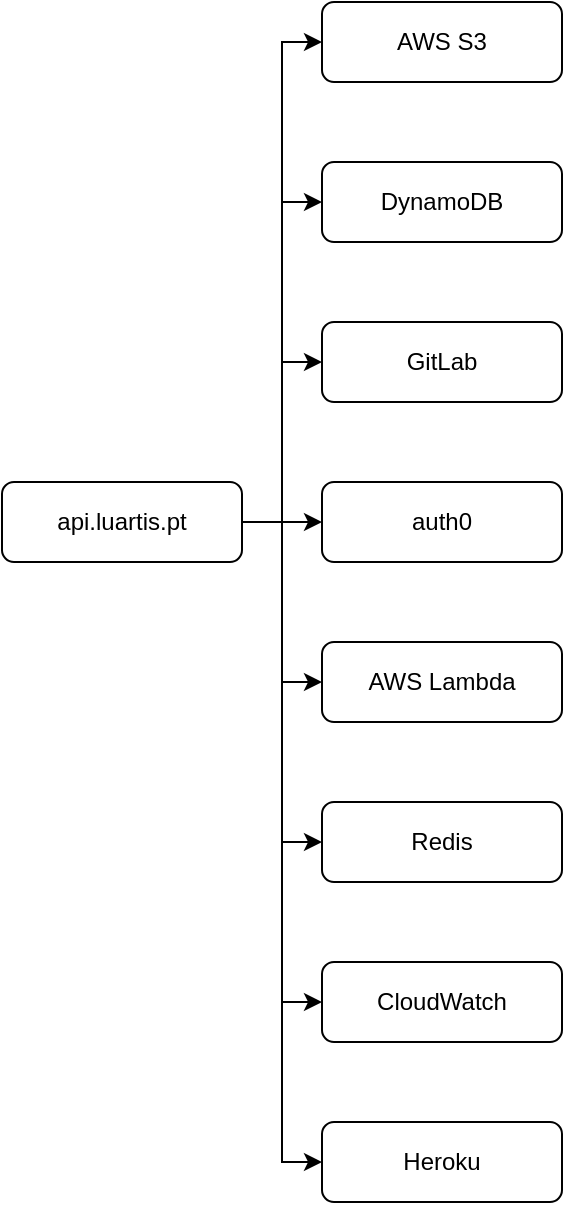 <mxfile version="17.4.2" type="device"><diagram id="_laAueM_uFJnq9CEFuRH" name="Página-1"><mxGraphModel dx="582" dy="1697" grid="1" gridSize="10" guides="1" tooltips="1" connect="1" arrows="1" fold="1" page="1" pageScale="1" pageWidth="827" pageHeight="1169" math="0" shadow="0"><root><mxCell id="0"/><mxCell id="1" parent="0"/><mxCell id="1hd-6M9BBkYIJLGP8-Cj-5" style="edgeStyle=orthogonalEdgeStyle;rounded=0;orthogonalLoop=1;jettySize=auto;html=1;entryX=0;entryY=0.5;entryDx=0;entryDy=0;" edge="1" parent="1" source="1hd-6M9BBkYIJLGP8-Cj-2" target="1hd-6M9BBkYIJLGP8-Cj-4"><mxGeometry relative="1" as="geometry"/></mxCell><mxCell id="1hd-6M9BBkYIJLGP8-Cj-7" style="edgeStyle=orthogonalEdgeStyle;rounded=0;orthogonalLoop=1;jettySize=auto;html=1;exitX=1;exitY=0.5;exitDx=0;exitDy=0;entryX=0;entryY=0.5;entryDx=0;entryDy=0;" edge="1" parent="1" source="1hd-6M9BBkYIJLGP8-Cj-2" target="1hd-6M9BBkYIJLGP8-Cj-6"><mxGeometry relative="1" as="geometry"/></mxCell><mxCell id="1hd-6M9BBkYIJLGP8-Cj-9" style="edgeStyle=orthogonalEdgeStyle;rounded=0;orthogonalLoop=1;jettySize=auto;html=1;exitX=1;exitY=0.5;exitDx=0;exitDy=0;entryX=0;entryY=0.5;entryDx=0;entryDy=0;" edge="1" parent="1" source="1hd-6M9BBkYIJLGP8-Cj-2" target="1hd-6M9BBkYIJLGP8-Cj-8"><mxGeometry relative="1" as="geometry"/></mxCell><mxCell id="1hd-6M9BBkYIJLGP8-Cj-11" style="edgeStyle=orthogonalEdgeStyle;rounded=0;orthogonalLoop=1;jettySize=auto;html=1;exitX=1;exitY=0.5;exitDx=0;exitDy=0;entryX=0;entryY=0.5;entryDx=0;entryDy=0;" edge="1" parent="1" source="1hd-6M9BBkYIJLGP8-Cj-2" target="1hd-6M9BBkYIJLGP8-Cj-10"><mxGeometry relative="1" as="geometry"/></mxCell><mxCell id="1hd-6M9BBkYIJLGP8-Cj-13" style="edgeStyle=orthogonalEdgeStyle;rounded=0;orthogonalLoop=1;jettySize=auto;html=1;exitX=1;exitY=0.5;exitDx=0;exitDy=0;entryX=0;entryY=0.5;entryDx=0;entryDy=0;" edge="1" parent="1" source="1hd-6M9BBkYIJLGP8-Cj-2" target="1hd-6M9BBkYIJLGP8-Cj-12"><mxGeometry relative="1" as="geometry"/></mxCell><mxCell id="1hd-6M9BBkYIJLGP8-Cj-15" style="edgeStyle=orthogonalEdgeStyle;rounded=0;orthogonalLoop=1;jettySize=auto;html=1;exitX=1;exitY=0.5;exitDx=0;exitDy=0;entryX=0;entryY=0.5;entryDx=0;entryDy=0;" edge="1" parent="1" source="1hd-6M9BBkYIJLGP8-Cj-2" target="1hd-6M9BBkYIJLGP8-Cj-14"><mxGeometry relative="1" as="geometry"/></mxCell><mxCell id="1hd-6M9BBkYIJLGP8-Cj-17" style="edgeStyle=orthogonalEdgeStyle;rounded=0;orthogonalLoop=1;jettySize=auto;html=1;exitX=1;exitY=0.5;exitDx=0;exitDy=0;entryX=0;entryY=0.5;entryDx=0;entryDy=0;" edge="1" parent="1" source="1hd-6M9BBkYIJLGP8-Cj-2" target="1hd-6M9BBkYIJLGP8-Cj-16"><mxGeometry relative="1" as="geometry"/></mxCell><mxCell id="1hd-6M9BBkYIJLGP8-Cj-19" style="edgeStyle=orthogonalEdgeStyle;rounded=0;orthogonalLoop=1;jettySize=auto;html=1;exitX=1;exitY=0.5;exitDx=0;exitDy=0;entryX=0;entryY=0.5;entryDx=0;entryDy=0;" edge="1" parent="1" source="1hd-6M9BBkYIJLGP8-Cj-2" target="1hd-6M9BBkYIJLGP8-Cj-18"><mxGeometry relative="1" as="geometry"/></mxCell><mxCell id="1hd-6M9BBkYIJLGP8-Cj-2" value="api.luartis.pt" style="rounded=1;whiteSpace=wrap;html=1;" vertex="1" parent="1"><mxGeometry x="40" y="320" width="120" height="40" as="geometry"/></mxCell><mxCell id="1hd-6M9BBkYIJLGP8-Cj-4" value="auth0" style="rounded=1;whiteSpace=wrap;html=1;" vertex="1" parent="1"><mxGeometry x="200" y="320" width="120" height="40" as="geometry"/></mxCell><mxCell id="1hd-6M9BBkYIJLGP8-Cj-6" value="GitLab" style="rounded=1;whiteSpace=wrap;html=1;" vertex="1" parent="1"><mxGeometry x="200" y="240" width="120" height="40" as="geometry"/></mxCell><mxCell id="1hd-6M9BBkYIJLGP8-Cj-8" value="DynamoDB" style="rounded=1;whiteSpace=wrap;html=1;" vertex="1" parent="1"><mxGeometry x="200" y="160" width="120" height="40" as="geometry"/></mxCell><mxCell id="1hd-6M9BBkYIJLGP8-Cj-10" value="AWS Lambda" style="rounded=1;whiteSpace=wrap;html=1;" vertex="1" parent="1"><mxGeometry x="200" y="400" width="120" height="40" as="geometry"/></mxCell><mxCell id="1hd-6M9BBkYIJLGP8-Cj-12" value="Redis" style="rounded=1;whiteSpace=wrap;html=1;" vertex="1" parent="1"><mxGeometry x="200" y="480" width="120" height="40" as="geometry"/></mxCell><mxCell id="1hd-6M9BBkYIJLGP8-Cj-14" value="CloudWatch" style="rounded=1;whiteSpace=wrap;html=1;" vertex="1" parent="1"><mxGeometry x="200" y="560" width="120" height="40" as="geometry"/></mxCell><mxCell id="1hd-6M9BBkYIJLGP8-Cj-16" value="Heroku" style="rounded=1;whiteSpace=wrap;html=1;" vertex="1" parent="1"><mxGeometry x="200" y="640" width="120" height="40" as="geometry"/></mxCell><mxCell id="1hd-6M9BBkYIJLGP8-Cj-18" value="AWS S3" style="rounded=1;whiteSpace=wrap;html=1;" vertex="1" parent="1"><mxGeometry x="200" y="80" width="120" height="40" as="geometry"/></mxCell></root></mxGraphModel></diagram></mxfile>